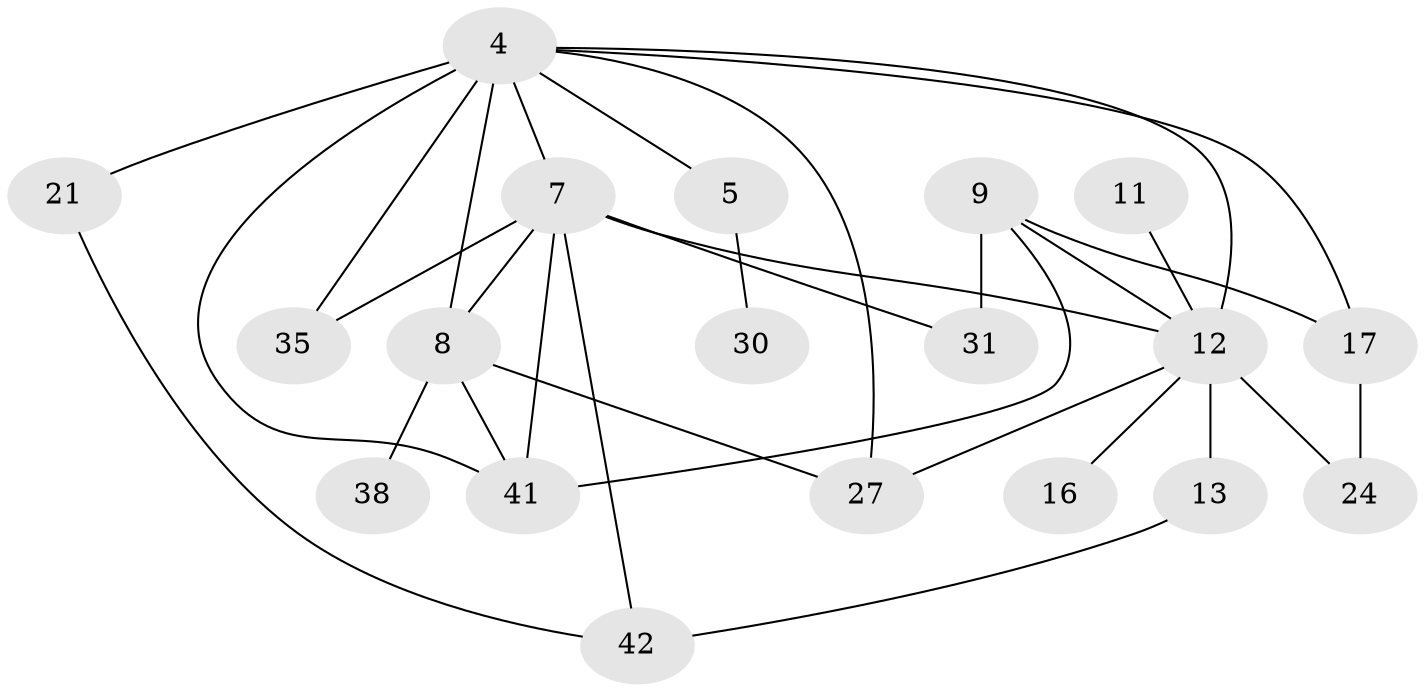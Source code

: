// original degree distribution, {0: 0.20353982300884957, 1: 0.22123893805309736, 2: 0.26548672566371684, 4: 0.10619469026548672, 3: 0.168141592920354, 6: 0.017699115044247787, 5: 0.017699115044247787}
// Generated by graph-tools (version 1.1) at 2025/47/03/04/25 22:47:54]
// undirected, 19 vertices, 31 edges
graph export_dot {
  node [color=gray90,style=filled];
  4;
  5;
  7;
  8;
  9;
  11;
  12;
  13;
  16;
  17;
  21;
  24;
  27;
  30;
  31;
  35;
  38;
  41;
  42;
  4 -- 5 [weight=1.0];
  4 -- 7 [weight=1.0];
  4 -- 8 [weight=2.0];
  4 -- 12 [weight=2.0];
  4 -- 17 [weight=1.0];
  4 -- 21 [weight=1.0];
  4 -- 27 [weight=1.0];
  4 -- 35 [weight=1.0];
  4 -- 41 [weight=2.0];
  5 -- 30 [weight=1.0];
  7 -- 8 [weight=2.0];
  7 -- 12 [weight=3.0];
  7 -- 31 [weight=1.0];
  7 -- 35 [weight=1.0];
  7 -- 41 [weight=2.0];
  7 -- 42 [weight=1.0];
  8 -- 27 [weight=1.0];
  8 -- 38 [weight=1.0];
  8 -- 41 [weight=1.0];
  9 -- 12 [weight=1.0];
  9 -- 17 [weight=1.0];
  9 -- 31 [weight=1.0];
  9 -- 41 [weight=1.0];
  11 -- 12 [weight=1.0];
  12 -- 13 [weight=1.0];
  12 -- 16 [weight=2.0];
  12 -- 24 [weight=1.0];
  12 -- 27 [weight=1.0];
  13 -- 42 [weight=1.0];
  17 -- 24 [weight=1.0];
  21 -- 42 [weight=1.0];
}
